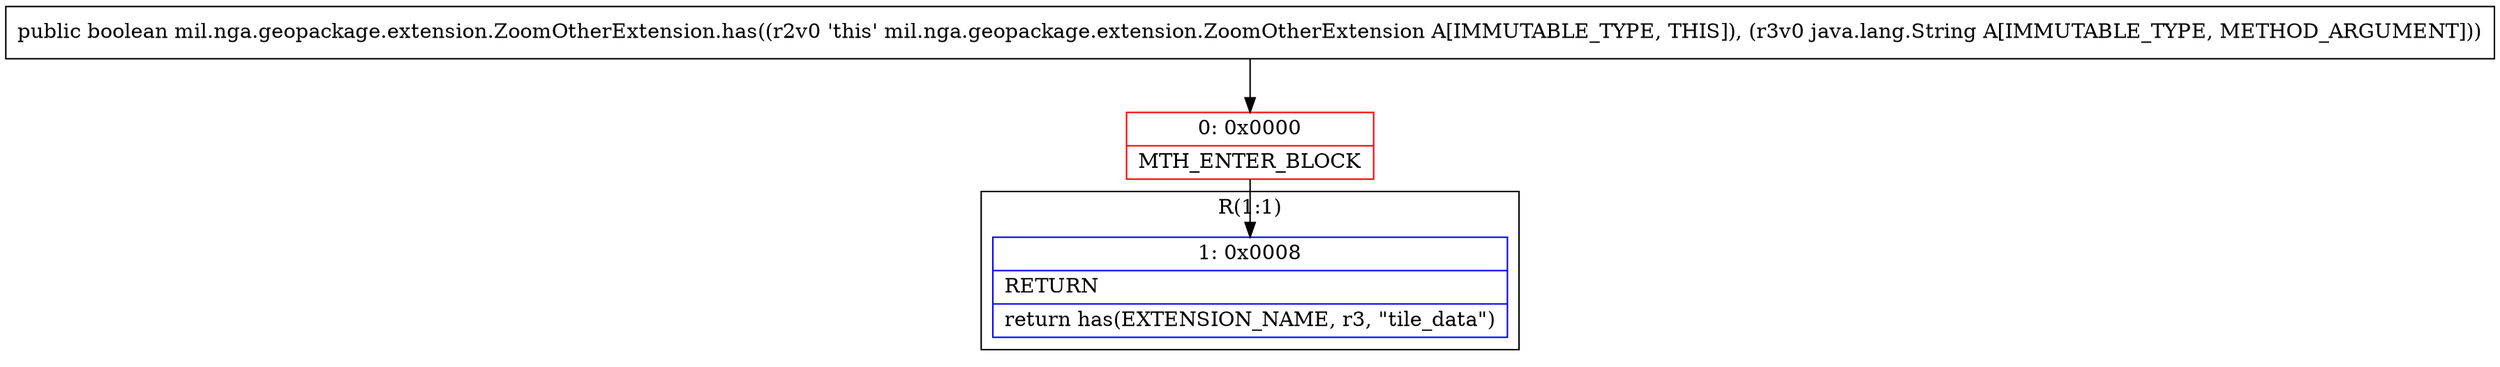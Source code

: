 digraph "CFG formil.nga.geopackage.extension.ZoomOtherExtension.has(Ljava\/lang\/String;)Z" {
subgraph cluster_Region_1233661216 {
label = "R(1:1)";
node [shape=record,color=blue];
Node_1 [shape=record,label="{1\:\ 0x0008|RETURN\l|return has(EXTENSION_NAME, r3, \"tile_data\")\l}"];
}
Node_0 [shape=record,color=red,label="{0\:\ 0x0000|MTH_ENTER_BLOCK\l}"];
MethodNode[shape=record,label="{public boolean mil.nga.geopackage.extension.ZoomOtherExtension.has((r2v0 'this' mil.nga.geopackage.extension.ZoomOtherExtension A[IMMUTABLE_TYPE, THIS]), (r3v0 java.lang.String A[IMMUTABLE_TYPE, METHOD_ARGUMENT])) }"];
MethodNode -> Node_0;
Node_0 -> Node_1;
}

